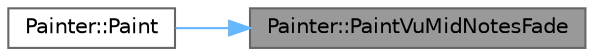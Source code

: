digraph "Painter::PaintVuMidNotesFade"
{
 // LATEX_PDF_SIZE
  bgcolor="transparent";
  edge [fontname=Helvetica,fontsize=10,labelfontname=Helvetica,labelfontsize=10];
  node [fontname=Helvetica,fontsize=10,shape=box,height=0.2,width=0.4];
  rankdir="RL";
  Node1 [id="Node000001",label="Painter::PaintVuMidNotesFade",height=0.2,width=0.4,color="gray40", fillcolor="grey60", style="filled", fontcolor="black",tooltip=" "];
  Node1 -> Node2 [id="edge1_Node000001_Node000002",dir="back",color="steelblue1",style="solid",tooltip=" "];
  Node2 [id="Node000002",label="Painter::Paint",height=0.2,width=0.4,color="grey40", fillcolor="white", style="filled",URL="$dd/d45/struct_painter.html#a99ab92bb8d2baae96c7b4b4aacda4de3",tooltip=" "];
}
